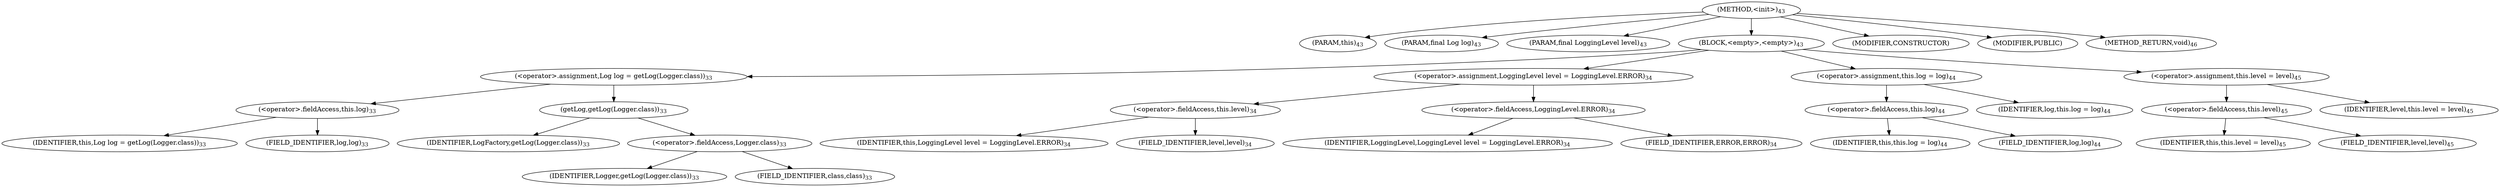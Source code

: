digraph "&lt;init&gt;" {  
"89" [label = <(METHOD,&lt;init&gt;)<SUB>43</SUB>> ]
"6" [label = <(PARAM,this)<SUB>43</SUB>> ]
"90" [label = <(PARAM,final Log log)<SUB>43</SUB>> ]
"91" [label = <(PARAM,final LoggingLevel level)<SUB>43</SUB>> ]
"92" [label = <(BLOCK,&lt;empty&gt;,&lt;empty&gt;)<SUB>43</SUB>> ]
"93" [label = <(&lt;operator&gt;.assignment,Log log = getLog(Logger.class))<SUB>33</SUB>> ]
"94" [label = <(&lt;operator&gt;.fieldAccess,this.log)<SUB>33</SUB>> ]
"95" [label = <(IDENTIFIER,this,Log log = getLog(Logger.class))<SUB>33</SUB>> ]
"96" [label = <(FIELD_IDENTIFIER,log,log)<SUB>33</SUB>> ]
"97" [label = <(getLog,getLog(Logger.class))<SUB>33</SUB>> ]
"98" [label = <(IDENTIFIER,LogFactory,getLog(Logger.class))<SUB>33</SUB>> ]
"99" [label = <(&lt;operator&gt;.fieldAccess,Logger.class)<SUB>33</SUB>> ]
"100" [label = <(IDENTIFIER,Logger,getLog(Logger.class))<SUB>33</SUB>> ]
"101" [label = <(FIELD_IDENTIFIER,class,class)<SUB>33</SUB>> ]
"102" [label = <(&lt;operator&gt;.assignment,LoggingLevel level = LoggingLevel.ERROR)<SUB>34</SUB>> ]
"103" [label = <(&lt;operator&gt;.fieldAccess,this.level)<SUB>34</SUB>> ]
"104" [label = <(IDENTIFIER,this,LoggingLevel level = LoggingLevel.ERROR)<SUB>34</SUB>> ]
"105" [label = <(FIELD_IDENTIFIER,level,level)<SUB>34</SUB>> ]
"106" [label = <(&lt;operator&gt;.fieldAccess,LoggingLevel.ERROR)<SUB>34</SUB>> ]
"107" [label = <(IDENTIFIER,LoggingLevel,LoggingLevel level = LoggingLevel.ERROR)<SUB>34</SUB>> ]
"108" [label = <(FIELD_IDENTIFIER,ERROR,ERROR)<SUB>34</SUB>> ]
"109" [label = <(&lt;operator&gt;.assignment,this.log = log)<SUB>44</SUB>> ]
"110" [label = <(&lt;operator&gt;.fieldAccess,this.log)<SUB>44</SUB>> ]
"5" [label = <(IDENTIFIER,this,this.log = log)<SUB>44</SUB>> ]
"111" [label = <(FIELD_IDENTIFIER,log,log)<SUB>44</SUB>> ]
"112" [label = <(IDENTIFIER,log,this.log = log)<SUB>44</SUB>> ]
"113" [label = <(&lt;operator&gt;.assignment,this.level = level)<SUB>45</SUB>> ]
"114" [label = <(&lt;operator&gt;.fieldAccess,this.level)<SUB>45</SUB>> ]
"7" [label = <(IDENTIFIER,this,this.level = level)<SUB>45</SUB>> ]
"115" [label = <(FIELD_IDENTIFIER,level,level)<SUB>45</SUB>> ]
"116" [label = <(IDENTIFIER,level,this.level = level)<SUB>45</SUB>> ]
"117" [label = <(MODIFIER,CONSTRUCTOR)> ]
"118" [label = <(MODIFIER,PUBLIC)> ]
"119" [label = <(METHOD_RETURN,void)<SUB>46</SUB>> ]
  "89" -> "6" 
  "89" -> "90" 
  "89" -> "91" 
  "89" -> "92" 
  "89" -> "117" 
  "89" -> "118" 
  "89" -> "119" 
  "92" -> "93" 
  "92" -> "102" 
  "92" -> "109" 
  "92" -> "113" 
  "93" -> "94" 
  "93" -> "97" 
  "94" -> "95" 
  "94" -> "96" 
  "97" -> "98" 
  "97" -> "99" 
  "99" -> "100" 
  "99" -> "101" 
  "102" -> "103" 
  "102" -> "106" 
  "103" -> "104" 
  "103" -> "105" 
  "106" -> "107" 
  "106" -> "108" 
  "109" -> "110" 
  "109" -> "112" 
  "110" -> "5" 
  "110" -> "111" 
  "113" -> "114" 
  "113" -> "116" 
  "114" -> "7" 
  "114" -> "115" 
}
